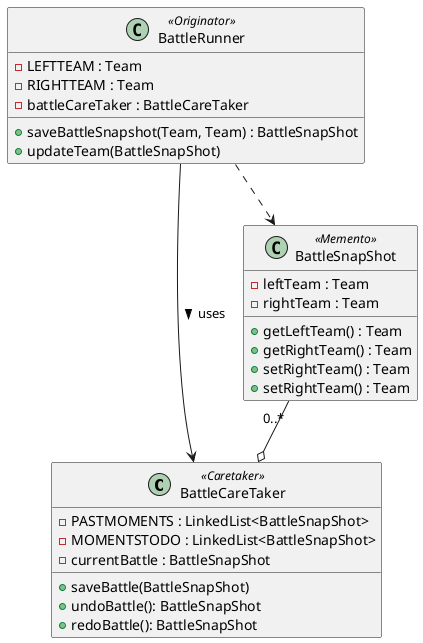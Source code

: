 @startuml



class BattleCareTaker <<Caretaker>> {
    - PASTMOMENTS : LinkedList<BattleSnapShot>
    - MOMENTSTODO : LinkedList<BattleSnapShot>
    - currentBattle : BattleSnapShot
    + saveBattle(BattleSnapShot)
    + undoBattle(): BattleSnapShot
    + redoBattle(): BattleSnapShot

}

class BattleSnapShot <<Memento>> {
     - leftTeam : Team
     - rightTeam : Team
     + getLeftTeam() : Team
     + getRightTeam() : Team
     + setRightTeam() : Team
     + setRightTeam() : Team
}

class BattleRunner <<Originator>> {
    - LEFTTEAM : Team
    - RIGHTTEAM : Team
    - battleCareTaker : BattleCareTaker
    + saveBattleSnapshot(Team, Team) : BattleSnapShot
    + updateTeam(BattleSnapShot)

}



BattleSnapShot "0..*"--o BattleCareTaker
BattleRunner ..> BattleSnapShot
BattleRunner  --> BattleCareTaker : > uses


'
'Game --> CloneablePet : > clones
'CloneablePet <|.. Pet
@enduml